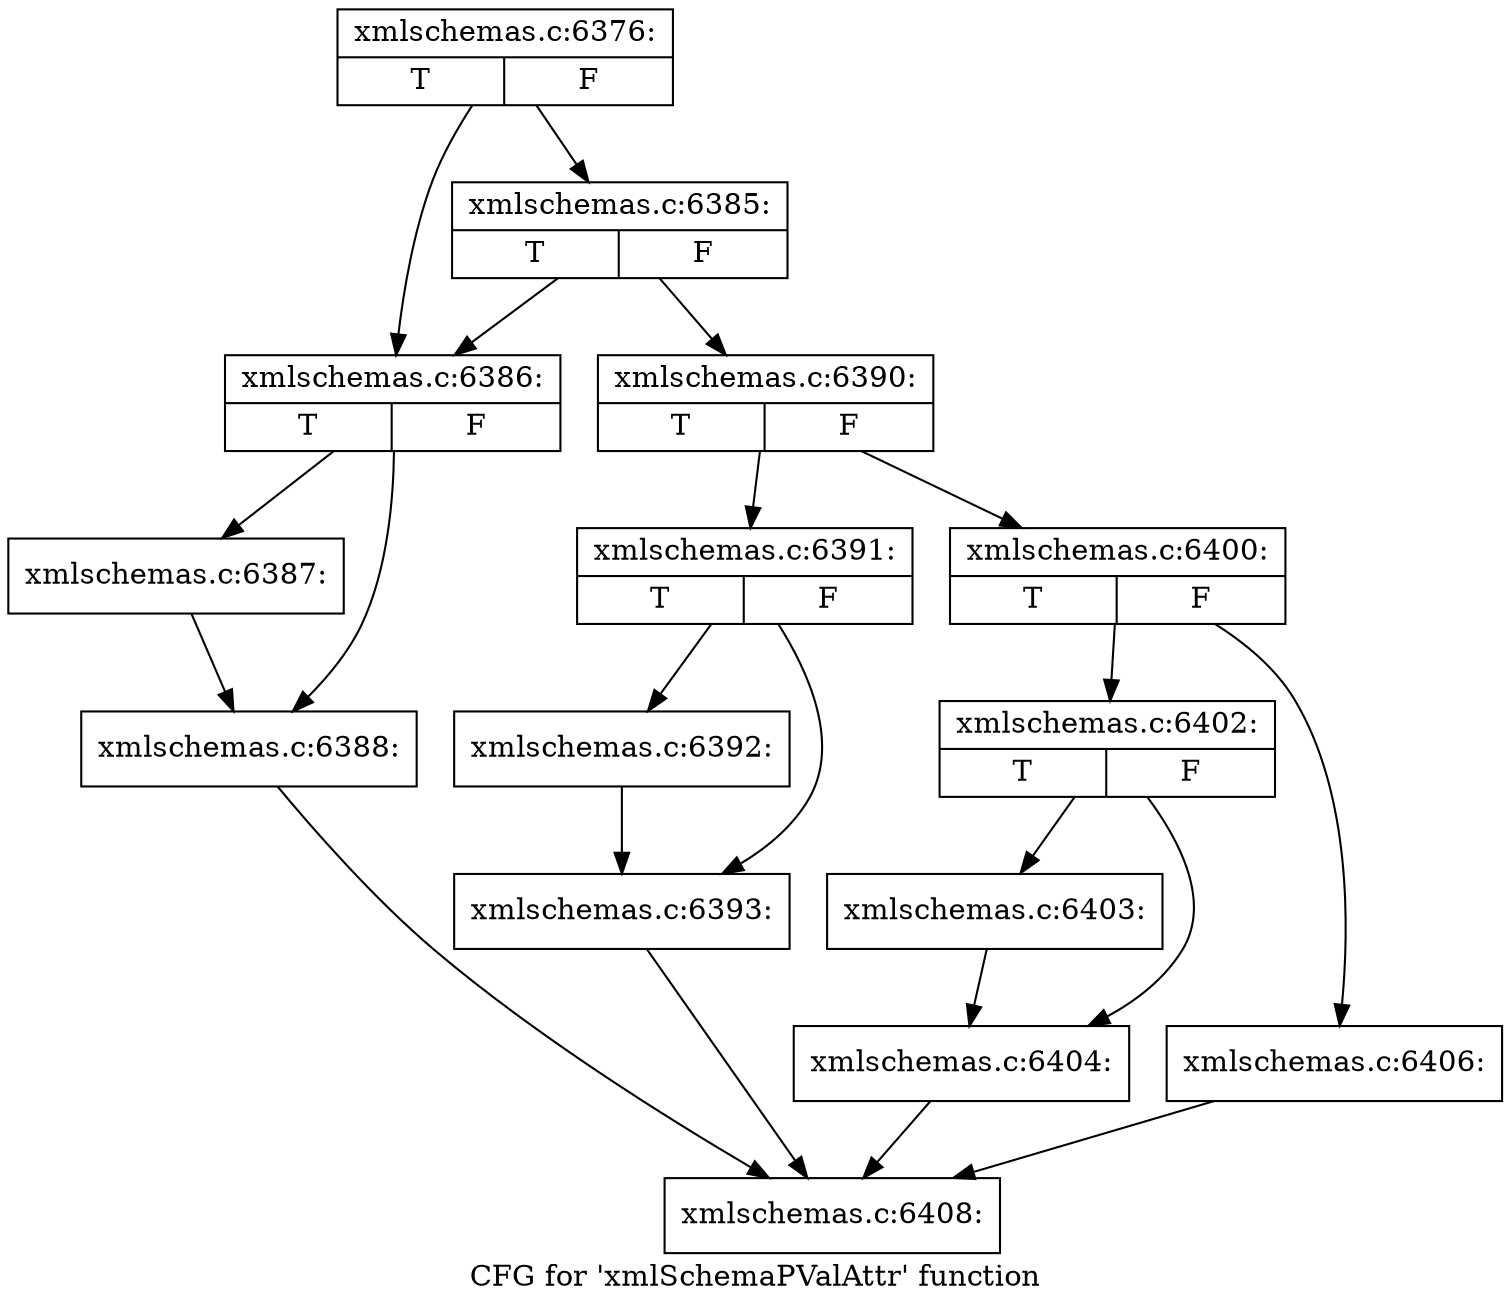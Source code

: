 digraph "CFG for 'xmlSchemaPValAttr' function" {
	label="CFG for 'xmlSchemaPValAttr' function";

	Node0x4d0d560 [shape=record,label="{xmlschemas.c:6376:|{<s0>T|<s1>F}}"];
	Node0x4d0d560 -> Node0x4d0fc00;
	Node0x4d0d560 -> Node0x4d0fca0;
	Node0x4d0fca0 [shape=record,label="{xmlschemas.c:6385:|{<s0>T|<s1>F}}"];
	Node0x4d0fca0 -> Node0x4d0fc00;
	Node0x4d0fca0 -> Node0x4d0fc50;
	Node0x4d0fc00 [shape=record,label="{xmlschemas.c:6386:|{<s0>T|<s1>F}}"];
	Node0x4d0fc00 -> Node0x4d10290;
	Node0x4d0fc00 -> Node0x4d102e0;
	Node0x4d10290 [shape=record,label="{xmlschemas.c:6387:}"];
	Node0x4d10290 -> Node0x4d102e0;
	Node0x4d102e0 [shape=record,label="{xmlschemas.c:6388:}"];
	Node0x4d102e0 -> Node0x4d0ec40;
	Node0x4d0fc50 [shape=record,label="{xmlschemas.c:6390:|{<s0>T|<s1>F}}"];
	Node0x4d0fc50 -> Node0x4d10a00;
	Node0x4d0fc50 -> Node0x4d10a50;
	Node0x4d10a00 [shape=record,label="{xmlschemas.c:6391:|{<s0>T|<s1>F}}"];
	Node0x4d10a00 -> Node0x4d10f40;
	Node0x4d10a00 -> Node0x4d10f90;
	Node0x4d10f40 [shape=record,label="{xmlschemas.c:6392:}"];
	Node0x4d10f40 -> Node0x4d10f90;
	Node0x4d10f90 [shape=record,label="{xmlschemas.c:6393:}"];
	Node0x4d10f90 -> Node0x4d0ec40;
	Node0x4d10a50 [shape=record,label="{xmlschemas.c:6400:|{<s0>T|<s1>F}}"];
	Node0x4d10a50 -> Node0x4d11fe0;
	Node0x4d10a50 -> Node0x4d12030;
	Node0x4d11fe0 [shape=record,label="{xmlschemas.c:6402:|{<s0>T|<s1>F}}"];
	Node0x4d11fe0 -> Node0x4d123f0;
	Node0x4d11fe0 -> Node0x4d12440;
	Node0x4d123f0 [shape=record,label="{xmlschemas.c:6403:}"];
	Node0x4d123f0 -> Node0x4d12440;
	Node0x4d12440 [shape=record,label="{xmlschemas.c:6404:}"];
	Node0x4d12440 -> Node0x4d0ec40;
	Node0x4d12030 [shape=record,label="{xmlschemas.c:6406:}"];
	Node0x4d12030 -> Node0x4d0ec40;
	Node0x4d0ec40 [shape=record,label="{xmlschemas.c:6408:}"];
}
